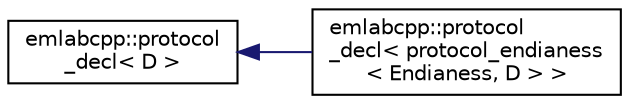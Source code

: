 digraph "Graphical Class Hierarchy"
{
 // LATEX_PDF_SIZE
  edge [fontname="Helvetica",fontsize="10",labelfontname="Helvetica",labelfontsize="10"];
  node [fontname="Helvetica",fontsize="10",shape=record];
  rankdir="LR";
  Node0 [label="emlabcpp::protocol\l_decl\< D \>",height=0.2,width=0.4,color="black", fillcolor="white", style="filled",URL="$structemlabcpp_1_1protocol__decl_3_01D_01_4.html",tooltip=" "];
  Node0 -> Node1 [dir="back",color="midnightblue",fontsize="10",style="solid",fontname="Helvetica"];
  Node1 [label="emlabcpp::protocol\l_decl\< protocol_endianess\l\< Endianess, D \> \>",height=0.2,width=0.4,color="black", fillcolor="white", style="filled",URL="$structemlabcpp_1_1protocol__decl_3_01protocol__endianess_3_01Endianess_00_01D_01_4_01_4.html",tooltip=" "];
}
